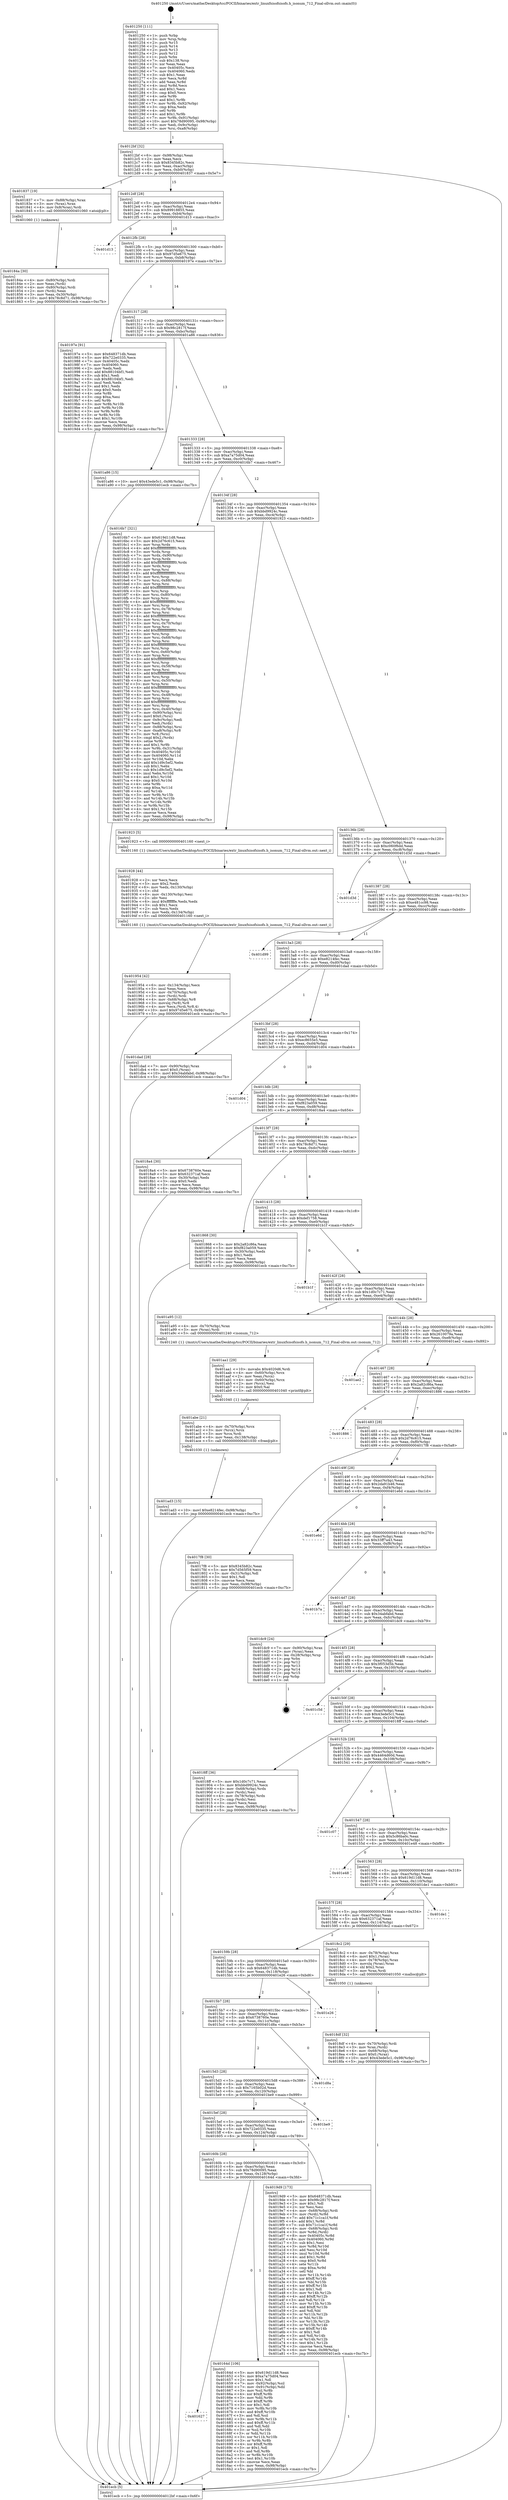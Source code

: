 digraph "0x401250" {
  label = "0x401250 (/mnt/c/Users/mathe/Desktop/tcc/POCII/binaries/extr_linuxfsisofsisofs.h_isonum_712_Final-ollvm.out::main(0))"
  labelloc = "t"
  node[shape=record]

  Entry [label="",width=0.3,height=0.3,shape=circle,fillcolor=black,style=filled]
  "0x4012bf" [label="{
     0x4012bf [32]\l
     | [instrs]\l
     &nbsp;&nbsp;0x4012bf \<+6\>: mov -0x98(%rbp),%eax\l
     &nbsp;&nbsp;0x4012c5 \<+2\>: mov %eax,%ecx\l
     &nbsp;&nbsp;0x4012c7 \<+6\>: sub $0x8345b82c,%ecx\l
     &nbsp;&nbsp;0x4012cd \<+6\>: mov %eax,-0xac(%rbp)\l
     &nbsp;&nbsp;0x4012d3 \<+6\>: mov %ecx,-0xb0(%rbp)\l
     &nbsp;&nbsp;0x4012d9 \<+6\>: je 0000000000401837 \<main+0x5e7\>\l
  }"]
  "0x401837" [label="{
     0x401837 [19]\l
     | [instrs]\l
     &nbsp;&nbsp;0x401837 \<+7\>: mov -0x88(%rbp),%rax\l
     &nbsp;&nbsp;0x40183e \<+3\>: mov (%rax),%rax\l
     &nbsp;&nbsp;0x401841 \<+4\>: mov 0x8(%rax),%rdi\l
     &nbsp;&nbsp;0x401845 \<+5\>: call 0000000000401060 \<atoi@plt\>\l
     | [calls]\l
     &nbsp;&nbsp;0x401060 \{1\} (unknown)\l
  }"]
  "0x4012df" [label="{
     0x4012df [28]\l
     | [instrs]\l
     &nbsp;&nbsp;0x4012df \<+5\>: jmp 00000000004012e4 \<main+0x94\>\l
     &nbsp;&nbsp;0x4012e4 \<+6\>: mov -0xac(%rbp),%eax\l
     &nbsp;&nbsp;0x4012ea \<+5\>: sub $0x89918855,%eax\l
     &nbsp;&nbsp;0x4012ef \<+6\>: mov %eax,-0xb4(%rbp)\l
     &nbsp;&nbsp;0x4012f5 \<+6\>: je 0000000000401d13 \<main+0xac3\>\l
  }"]
  Exit [label="",width=0.3,height=0.3,shape=circle,fillcolor=black,style=filled,peripheries=2]
  "0x401d13" [label="{
     0x401d13\l
  }", style=dashed]
  "0x4012fb" [label="{
     0x4012fb [28]\l
     | [instrs]\l
     &nbsp;&nbsp;0x4012fb \<+5\>: jmp 0000000000401300 \<main+0xb0\>\l
     &nbsp;&nbsp;0x401300 \<+6\>: mov -0xac(%rbp),%eax\l
     &nbsp;&nbsp;0x401306 \<+5\>: sub $0x97d5e675,%eax\l
     &nbsp;&nbsp;0x40130b \<+6\>: mov %eax,-0xb8(%rbp)\l
     &nbsp;&nbsp;0x401311 \<+6\>: je 000000000040197e \<main+0x72e\>\l
  }"]
  "0x401ad3" [label="{
     0x401ad3 [15]\l
     | [instrs]\l
     &nbsp;&nbsp;0x401ad3 \<+10\>: movl $0xe8214fec,-0x98(%rbp)\l
     &nbsp;&nbsp;0x401add \<+5\>: jmp 0000000000401ecb \<main+0xc7b\>\l
  }"]
  "0x40197e" [label="{
     0x40197e [91]\l
     | [instrs]\l
     &nbsp;&nbsp;0x40197e \<+5\>: mov $0x648371db,%eax\l
     &nbsp;&nbsp;0x401983 \<+5\>: mov $0x722e0335,%ecx\l
     &nbsp;&nbsp;0x401988 \<+7\>: mov 0x40405c,%edx\l
     &nbsp;&nbsp;0x40198f \<+7\>: mov 0x404060,%esi\l
     &nbsp;&nbsp;0x401996 \<+2\>: mov %edx,%edi\l
     &nbsp;&nbsp;0x401998 \<+6\>: add $0x88104bf1,%edi\l
     &nbsp;&nbsp;0x40199e \<+3\>: sub $0x1,%edi\l
     &nbsp;&nbsp;0x4019a1 \<+6\>: sub $0x88104bf1,%edi\l
     &nbsp;&nbsp;0x4019a7 \<+3\>: imul %edi,%edx\l
     &nbsp;&nbsp;0x4019aa \<+3\>: and $0x1,%edx\l
     &nbsp;&nbsp;0x4019ad \<+3\>: cmp $0x0,%edx\l
     &nbsp;&nbsp;0x4019b0 \<+4\>: sete %r8b\l
     &nbsp;&nbsp;0x4019b4 \<+3\>: cmp $0xa,%esi\l
     &nbsp;&nbsp;0x4019b7 \<+4\>: setl %r9b\l
     &nbsp;&nbsp;0x4019bb \<+3\>: mov %r8b,%r10b\l
     &nbsp;&nbsp;0x4019be \<+3\>: and %r9b,%r10b\l
     &nbsp;&nbsp;0x4019c1 \<+3\>: xor %r9b,%r8b\l
     &nbsp;&nbsp;0x4019c4 \<+3\>: or %r8b,%r10b\l
     &nbsp;&nbsp;0x4019c7 \<+4\>: test $0x1,%r10b\l
     &nbsp;&nbsp;0x4019cb \<+3\>: cmovne %ecx,%eax\l
     &nbsp;&nbsp;0x4019ce \<+6\>: mov %eax,-0x98(%rbp)\l
     &nbsp;&nbsp;0x4019d4 \<+5\>: jmp 0000000000401ecb \<main+0xc7b\>\l
  }"]
  "0x401317" [label="{
     0x401317 [28]\l
     | [instrs]\l
     &nbsp;&nbsp;0x401317 \<+5\>: jmp 000000000040131c \<main+0xcc\>\l
     &nbsp;&nbsp;0x40131c \<+6\>: mov -0xac(%rbp),%eax\l
     &nbsp;&nbsp;0x401322 \<+5\>: sub $0x98c2817f,%eax\l
     &nbsp;&nbsp;0x401327 \<+6\>: mov %eax,-0xbc(%rbp)\l
     &nbsp;&nbsp;0x40132d \<+6\>: je 0000000000401a86 \<main+0x836\>\l
  }"]
  "0x401abe" [label="{
     0x401abe [21]\l
     | [instrs]\l
     &nbsp;&nbsp;0x401abe \<+4\>: mov -0x70(%rbp),%rcx\l
     &nbsp;&nbsp;0x401ac2 \<+3\>: mov (%rcx),%rcx\l
     &nbsp;&nbsp;0x401ac5 \<+3\>: mov %rcx,%rdi\l
     &nbsp;&nbsp;0x401ac8 \<+6\>: mov %eax,-0x138(%rbp)\l
     &nbsp;&nbsp;0x401ace \<+5\>: call 0000000000401030 \<free@plt\>\l
     | [calls]\l
     &nbsp;&nbsp;0x401030 \{1\} (unknown)\l
  }"]
  "0x401a86" [label="{
     0x401a86 [15]\l
     | [instrs]\l
     &nbsp;&nbsp;0x401a86 \<+10\>: movl $0x43ede5c1,-0x98(%rbp)\l
     &nbsp;&nbsp;0x401a90 \<+5\>: jmp 0000000000401ecb \<main+0xc7b\>\l
  }"]
  "0x401333" [label="{
     0x401333 [28]\l
     | [instrs]\l
     &nbsp;&nbsp;0x401333 \<+5\>: jmp 0000000000401338 \<main+0xe8\>\l
     &nbsp;&nbsp;0x401338 \<+6\>: mov -0xac(%rbp),%eax\l
     &nbsp;&nbsp;0x40133e \<+5\>: sub $0xa7a75d04,%eax\l
     &nbsp;&nbsp;0x401343 \<+6\>: mov %eax,-0xc0(%rbp)\l
     &nbsp;&nbsp;0x401349 \<+6\>: je 00000000004016b7 \<main+0x467\>\l
  }"]
  "0x401aa1" [label="{
     0x401aa1 [29]\l
     | [instrs]\l
     &nbsp;&nbsp;0x401aa1 \<+10\>: movabs $0x4020d6,%rdi\l
     &nbsp;&nbsp;0x401aab \<+4\>: mov -0x60(%rbp),%rcx\l
     &nbsp;&nbsp;0x401aaf \<+2\>: mov %eax,(%rcx)\l
     &nbsp;&nbsp;0x401ab1 \<+4\>: mov -0x60(%rbp),%rcx\l
     &nbsp;&nbsp;0x401ab5 \<+2\>: mov (%rcx),%esi\l
     &nbsp;&nbsp;0x401ab7 \<+2\>: mov $0x0,%al\l
     &nbsp;&nbsp;0x401ab9 \<+5\>: call 0000000000401040 \<printf@plt\>\l
     | [calls]\l
     &nbsp;&nbsp;0x401040 \{1\} (unknown)\l
  }"]
  "0x4016b7" [label="{
     0x4016b7 [321]\l
     | [instrs]\l
     &nbsp;&nbsp;0x4016b7 \<+5\>: mov $0x619d11d8,%eax\l
     &nbsp;&nbsp;0x4016bc \<+5\>: mov $0x2d76c615,%ecx\l
     &nbsp;&nbsp;0x4016c1 \<+3\>: mov %rsp,%rdx\l
     &nbsp;&nbsp;0x4016c4 \<+4\>: add $0xfffffffffffffff0,%rdx\l
     &nbsp;&nbsp;0x4016c8 \<+3\>: mov %rdx,%rsp\l
     &nbsp;&nbsp;0x4016cb \<+7\>: mov %rdx,-0x90(%rbp)\l
     &nbsp;&nbsp;0x4016d2 \<+3\>: mov %rsp,%rdx\l
     &nbsp;&nbsp;0x4016d5 \<+4\>: add $0xfffffffffffffff0,%rdx\l
     &nbsp;&nbsp;0x4016d9 \<+3\>: mov %rdx,%rsp\l
     &nbsp;&nbsp;0x4016dc \<+3\>: mov %rsp,%rsi\l
     &nbsp;&nbsp;0x4016df \<+4\>: add $0xfffffffffffffff0,%rsi\l
     &nbsp;&nbsp;0x4016e3 \<+3\>: mov %rsi,%rsp\l
     &nbsp;&nbsp;0x4016e6 \<+7\>: mov %rsi,-0x88(%rbp)\l
     &nbsp;&nbsp;0x4016ed \<+3\>: mov %rsp,%rsi\l
     &nbsp;&nbsp;0x4016f0 \<+4\>: add $0xfffffffffffffff0,%rsi\l
     &nbsp;&nbsp;0x4016f4 \<+3\>: mov %rsi,%rsp\l
     &nbsp;&nbsp;0x4016f7 \<+4\>: mov %rsi,-0x80(%rbp)\l
     &nbsp;&nbsp;0x4016fb \<+3\>: mov %rsp,%rsi\l
     &nbsp;&nbsp;0x4016fe \<+4\>: add $0xfffffffffffffff0,%rsi\l
     &nbsp;&nbsp;0x401702 \<+3\>: mov %rsi,%rsp\l
     &nbsp;&nbsp;0x401705 \<+4\>: mov %rsi,-0x78(%rbp)\l
     &nbsp;&nbsp;0x401709 \<+3\>: mov %rsp,%rsi\l
     &nbsp;&nbsp;0x40170c \<+4\>: add $0xfffffffffffffff0,%rsi\l
     &nbsp;&nbsp;0x401710 \<+3\>: mov %rsi,%rsp\l
     &nbsp;&nbsp;0x401713 \<+4\>: mov %rsi,-0x70(%rbp)\l
     &nbsp;&nbsp;0x401717 \<+3\>: mov %rsp,%rsi\l
     &nbsp;&nbsp;0x40171a \<+4\>: add $0xfffffffffffffff0,%rsi\l
     &nbsp;&nbsp;0x40171e \<+3\>: mov %rsi,%rsp\l
     &nbsp;&nbsp;0x401721 \<+4\>: mov %rsi,-0x68(%rbp)\l
     &nbsp;&nbsp;0x401725 \<+3\>: mov %rsp,%rsi\l
     &nbsp;&nbsp;0x401728 \<+4\>: add $0xfffffffffffffff0,%rsi\l
     &nbsp;&nbsp;0x40172c \<+3\>: mov %rsi,%rsp\l
     &nbsp;&nbsp;0x40172f \<+4\>: mov %rsi,-0x60(%rbp)\l
     &nbsp;&nbsp;0x401733 \<+3\>: mov %rsp,%rsi\l
     &nbsp;&nbsp;0x401736 \<+4\>: add $0xfffffffffffffff0,%rsi\l
     &nbsp;&nbsp;0x40173a \<+3\>: mov %rsi,%rsp\l
     &nbsp;&nbsp;0x40173d \<+4\>: mov %rsi,-0x58(%rbp)\l
     &nbsp;&nbsp;0x401741 \<+3\>: mov %rsp,%rsi\l
     &nbsp;&nbsp;0x401744 \<+4\>: add $0xfffffffffffffff0,%rsi\l
     &nbsp;&nbsp;0x401748 \<+3\>: mov %rsi,%rsp\l
     &nbsp;&nbsp;0x40174b \<+4\>: mov %rsi,-0x50(%rbp)\l
     &nbsp;&nbsp;0x40174f \<+3\>: mov %rsp,%rsi\l
     &nbsp;&nbsp;0x401752 \<+4\>: add $0xfffffffffffffff0,%rsi\l
     &nbsp;&nbsp;0x401756 \<+3\>: mov %rsi,%rsp\l
     &nbsp;&nbsp;0x401759 \<+4\>: mov %rsi,-0x48(%rbp)\l
     &nbsp;&nbsp;0x40175d \<+3\>: mov %rsp,%rsi\l
     &nbsp;&nbsp;0x401760 \<+4\>: add $0xfffffffffffffff0,%rsi\l
     &nbsp;&nbsp;0x401764 \<+3\>: mov %rsi,%rsp\l
     &nbsp;&nbsp;0x401767 \<+4\>: mov %rsi,-0x40(%rbp)\l
     &nbsp;&nbsp;0x40176b \<+7\>: mov -0x90(%rbp),%rsi\l
     &nbsp;&nbsp;0x401772 \<+6\>: movl $0x0,(%rsi)\l
     &nbsp;&nbsp;0x401778 \<+6\>: mov -0x9c(%rbp),%edi\l
     &nbsp;&nbsp;0x40177e \<+2\>: mov %edi,(%rdx)\l
     &nbsp;&nbsp;0x401780 \<+7\>: mov -0x88(%rbp),%rsi\l
     &nbsp;&nbsp;0x401787 \<+7\>: mov -0xa8(%rbp),%r8\l
     &nbsp;&nbsp;0x40178e \<+3\>: mov %r8,(%rsi)\l
     &nbsp;&nbsp;0x401791 \<+3\>: cmpl $0x2,(%rdx)\l
     &nbsp;&nbsp;0x401794 \<+4\>: setne %r9b\l
     &nbsp;&nbsp;0x401798 \<+4\>: and $0x1,%r9b\l
     &nbsp;&nbsp;0x40179c \<+4\>: mov %r9b,-0x31(%rbp)\l
     &nbsp;&nbsp;0x4017a0 \<+8\>: mov 0x40405c,%r10d\l
     &nbsp;&nbsp;0x4017a8 \<+8\>: mov 0x404060,%r11d\l
     &nbsp;&nbsp;0x4017b0 \<+3\>: mov %r10d,%ebx\l
     &nbsp;&nbsp;0x4017b3 \<+6\>: add $0x1d9c5ef2,%ebx\l
     &nbsp;&nbsp;0x4017b9 \<+3\>: sub $0x1,%ebx\l
     &nbsp;&nbsp;0x4017bc \<+6\>: sub $0x1d9c5ef2,%ebx\l
     &nbsp;&nbsp;0x4017c2 \<+4\>: imul %ebx,%r10d\l
     &nbsp;&nbsp;0x4017c6 \<+4\>: and $0x1,%r10d\l
     &nbsp;&nbsp;0x4017ca \<+4\>: cmp $0x0,%r10d\l
     &nbsp;&nbsp;0x4017ce \<+4\>: sete %r9b\l
     &nbsp;&nbsp;0x4017d2 \<+4\>: cmp $0xa,%r11d\l
     &nbsp;&nbsp;0x4017d6 \<+4\>: setl %r14b\l
     &nbsp;&nbsp;0x4017da \<+3\>: mov %r9b,%r15b\l
     &nbsp;&nbsp;0x4017dd \<+3\>: and %r14b,%r15b\l
     &nbsp;&nbsp;0x4017e0 \<+3\>: xor %r14b,%r9b\l
     &nbsp;&nbsp;0x4017e3 \<+3\>: or %r9b,%r15b\l
     &nbsp;&nbsp;0x4017e6 \<+4\>: test $0x1,%r15b\l
     &nbsp;&nbsp;0x4017ea \<+3\>: cmovne %ecx,%eax\l
     &nbsp;&nbsp;0x4017ed \<+6\>: mov %eax,-0x98(%rbp)\l
     &nbsp;&nbsp;0x4017f3 \<+5\>: jmp 0000000000401ecb \<main+0xc7b\>\l
  }"]
  "0x40134f" [label="{
     0x40134f [28]\l
     | [instrs]\l
     &nbsp;&nbsp;0x40134f \<+5\>: jmp 0000000000401354 \<main+0x104\>\l
     &nbsp;&nbsp;0x401354 \<+6\>: mov -0xac(%rbp),%eax\l
     &nbsp;&nbsp;0x40135a \<+5\>: sub $0xbbd9924c,%eax\l
     &nbsp;&nbsp;0x40135f \<+6\>: mov %eax,-0xc4(%rbp)\l
     &nbsp;&nbsp;0x401365 \<+6\>: je 0000000000401923 \<main+0x6d3\>\l
  }"]
  "0x401954" [label="{
     0x401954 [42]\l
     | [instrs]\l
     &nbsp;&nbsp;0x401954 \<+6\>: mov -0x134(%rbp),%ecx\l
     &nbsp;&nbsp;0x40195a \<+3\>: imul %eax,%ecx\l
     &nbsp;&nbsp;0x40195d \<+4\>: mov -0x70(%rbp),%rdi\l
     &nbsp;&nbsp;0x401961 \<+3\>: mov (%rdi),%rdi\l
     &nbsp;&nbsp;0x401964 \<+4\>: mov -0x68(%rbp),%r8\l
     &nbsp;&nbsp;0x401968 \<+3\>: movslq (%r8),%r8\l
     &nbsp;&nbsp;0x40196b \<+4\>: mov %ecx,(%rdi,%r8,4)\l
     &nbsp;&nbsp;0x40196f \<+10\>: movl $0x97d5e675,-0x98(%rbp)\l
     &nbsp;&nbsp;0x401979 \<+5\>: jmp 0000000000401ecb \<main+0xc7b\>\l
  }"]
  "0x401923" [label="{
     0x401923 [5]\l
     | [instrs]\l
     &nbsp;&nbsp;0x401923 \<+5\>: call 0000000000401160 \<next_i\>\l
     | [calls]\l
     &nbsp;&nbsp;0x401160 \{1\} (/mnt/c/Users/mathe/Desktop/tcc/POCII/binaries/extr_linuxfsisofsisofs.h_isonum_712_Final-ollvm.out::next_i)\l
  }"]
  "0x40136b" [label="{
     0x40136b [28]\l
     | [instrs]\l
     &nbsp;&nbsp;0x40136b \<+5\>: jmp 0000000000401370 \<main+0x120\>\l
     &nbsp;&nbsp;0x401370 \<+6\>: mov -0xac(%rbp),%eax\l
     &nbsp;&nbsp;0x401376 \<+5\>: sub $0xc060f6dd,%eax\l
     &nbsp;&nbsp;0x40137b \<+6\>: mov %eax,-0xc8(%rbp)\l
     &nbsp;&nbsp;0x401381 \<+6\>: je 0000000000401d3d \<main+0xaed\>\l
  }"]
  "0x401928" [label="{
     0x401928 [44]\l
     | [instrs]\l
     &nbsp;&nbsp;0x401928 \<+2\>: xor %ecx,%ecx\l
     &nbsp;&nbsp;0x40192a \<+5\>: mov $0x2,%edx\l
     &nbsp;&nbsp;0x40192f \<+6\>: mov %edx,-0x130(%rbp)\l
     &nbsp;&nbsp;0x401935 \<+1\>: cltd\l
     &nbsp;&nbsp;0x401936 \<+6\>: mov -0x130(%rbp),%esi\l
     &nbsp;&nbsp;0x40193c \<+2\>: idiv %esi\l
     &nbsp;&nbsp;0x40193e \<+6\>: imul $0xfffffffe,%edx,%edx\l
     &nbsp;&nbsp;0x401944 \<+3\>: sub $0x1,%ecx\l
     &nbsp;&nbsp;0x401947 \<+2\>: sub %ecx,%edx\l
     &nbsp;&nbsp;0x401949 \<+6\>: mov %edx,-0x134(%rbp)\l
     &nbsp;&nbsp;0x40194f \<+5\>: call 0000000000401160 \<next_i\>\l
     | [calls]\l
     &nbsp;&nbsp;0x401160 \{1\} (/mnt/c/Users/mathe/Desktop/tcc/POCII/binaries/extr_linuxfsisofsisofs.h_isonum_712_Final-ollvm.out::next_i)\l
  }"]
  "0x401d3d" [label="{
     0x401d3d\l
  }", style=dashed]
  "0x401387" [label="{
     0x401387 [28]\l
     | [instrs]\l
     &nbsp;&nbsp;0x401387 \<+5\>: jmp 000000000040138c \<main+0x13c\>\l
     &nbsp;&nbsp;0x40138c \<+6\>: mov -0xac(%rbp),%eax\l
     &nbsp;&nbsp;0x401392 \<+5\>: sub $0xe481cc98,%eax\l
     &nbsp;&nbsp;0x401397 \<+6\>: mov %eax,-0xcc(%rbp)\l
     &nbsp;&nbsp;0x40139d \<+6\>: je 0000000000401d99 \<main+0xb49\>\l
  }"]
  "0x4018df" [label="{
     0x4018df [32]\l
     | [instrs]\l
     &nbsp;&nbsp;0x4018df \<+4\>: mov -0x70(%rbp),%rdi\l
     &nbsp;&nbsp;0x4018e3 \<+3\>: mov %rax,(%rdi)\l
     &nbsp;&nbsp;0x4018e6 \<+4\>: mov -0x68(%rbp),%rax\l
     &nbsp;&nbsp;0x4018ea \<+6\>: movl $0x0,(%rax)\l
     &nbsp;&nbsp;0x4018f0 \<+10\>: movl $0x43ede5c1,-0x98(%rbp)\l
     &nbsp;&nbsp;0x4018fa \<+5\>: jmp 0000000000401ecb \<main+0xc7b\>\l
  }"]
  "0x401d99" [label="{
     0x401d99\l
  }", style=dashed]
  "0x4013a3" [label="{
     0x4013a3 [28]\l
     | [instrs]\l
     &nbsp;&nbsp;0x4013a3 \<+5\>: jmp 00000000004013a8 \<main+0x158\>\l
     &nbsp;&nbsp;0x4013a8 \<+6\>: mov -0xac(%rbp),%eax\l
     &nbsp;&nbsp;0x4013ae \<+5\>: sub $0xe8214fec,%eax\l
     &nbsp;&nbsp;0x4013b3 \<+6\>: mov %eax,-0xd0(%rbp)\l
     &nbsp;&nbsp;0x4013b9 \<+6\>: je 0000000000401dad \<main+0xb5d\>\l
  }"]
  "0x40184a" [label="{
     0x40184a [30]\l
     | [instrs]\l
     &nbsp;&nbsp;0x40184a \<+4\>: mov -0x80(%rbp),%rdi\l
     &nbsp;&nbsp;0x40184e \<+2\>: mov %eax,(%rdi)\l
     &nbsp;&nbsp;0x401850 \<+4\>: mov -0x80(%rbp),%rdi\l
     &nbsp;&nbsp;0x401854 \<+2\>: mov (%rdi),%eax\l
     &nbsp;&nbsp;0x401856 \<+3\>: mov %eax,-0x30(%rbp)\l
     &nbsp;&nbsp;0x401859 \<+10\>: movl $0x78c8d71,-0x98(%rbp)\l
     &nbsp;&nbsp;0x401863 \<+5\>: jmp 0000000000401ecb \<main+0xc7b\>\l
  }"]
  "0x401dad" [label="{
     0x401dad [28]\l
     | [instrs]\l
     &nbsp;&nbsp;0x401dad \<+7\>: mov -0x90(%rbp),%rax\l
     &nbsp;&nbsp;0x401db4 \<+6\>: movl $0x0,(%rax)\l
     &nbsp;&nbsp;0x401dba \<+10\>: movl $0x34abfabd,-0x98(%rbp)\l
     &nbsp;&nbsp;0x401dc4 \<+5\>: jmp 0000000000401ecb \<main+0xc7b\>\l
  }"]
  "0x4013bf" [label="{
     0x4013bf [28]\l
     | [instrs]\l
     &nbsp;&nbsp;0x4013bf \<+5\>: jmp 00000000004013c4 \<main+0x174\>\l
     &nbsp;&nbsp;0x4013c4 \<+6\>: mov -0xac(%rbp),%eax\l
     &nbsp;&nbsp;0x4013ca \<+5\>: sub $0xec8655e5,%eax\l
     &nbsp;&nbsp;0x4013cf \<+6\>: mov %eax,-0xd4(%rbp)\l
     &nbsp;&nbsp;0x4013d5 \<+6\>: je 0000000000401d04 \<main+0xab4\>\l
  }"]
  "0x401250" [label="{
     0x401250 [111]\l
     | [instrs]\l
     &nbsp;&nbsp;0x401250 \<+1\>: push %rbp\l
     &nbsp;&nbsp;0x401251 \<+3\>: mov %rsp,%rbp\l
     &nbsp;&nbsp;0x401254 \<+2\>: push %r15\l
     &nbsp;&nbsp;0x401256 \<+2\>: push %r14\l
     &nbsp;&nbsp;0x401258 \<+2\>: push %r13\l
     &nbsp;&nbsp;0x40125a \<+2\>: push %r12\l
     &nbsp;&nbsp;0x40125c \<+1\>: push %rbx\l
     &nbsp;&nbsp;0x40125d \<+7\>: sub $0x138,%rsp\l
     &nbsp;&nbsp;0x401264 \<+2\>: xor %eax,%eax\l
     &nbsp;&nbsp;0x401266 \<+7\>: mov 0x40405c,%ecx\l
     &nbsp;&nbsp;0x40126d \<+7\>: mov 0x404060,%edx\l
     &nbsp;&nbsp;0x401274 \<+3\>: sub $0x1,%eax\l
     &nbsp;&nbsp;0x401277 \<+3\>: mov %ecx,%r8d\l
     &nbsp;&nbsp;0x40127a \<+3\>: add %eax,%r8d\l
     &nbsp;&nbsp;0x40127d \<+4\>: imul %r8d,%ecx\l
     &nbsp;&nbsp;0x401281 \<+3\>: and $0x1,%ecx\l
     &nbsp;&nbsp;0x401284 \<+3\>: cmp $0x0,%ecx\l
     &nbsp;&nbsp;0x401287 \<+4\>: sete %r9b\l
     &nbsp;&nbsp;0x40128b \<+4\>: and $0x1,%r9b\l
     &nbsp;&nbsp;0x40128f \<+7\>: mov %r9b,-0x92(%rbp)\l
     &nbsp;&nbsp;0x401296 \<+3\>: cmp $0xa,%edx\l
     &nbsp;&nbsp;0x401299 \<+4\>: setl %r9b\l
     &nbsp;&nbsp;0x40129d \<+4\>: and $0x1,%r9b\l
     &nbsp;&nbsp;0x4012a1 \<+7\>: mov %r9b,-0x91(%rbp)\l
     &nbsp;&nbsp;0x4012a8 \<+10\>: movl $0x78d90095,-0x98(%rbp)\l
     &nbsp;&nbsp;0x4012b2 \<+6\>: mov %edi,-0x9c(%rbp)\l
     &nbsp;&nbsp;0x4012b8 \<+7\>: mov %rsi,-0xa8(%rbp)\l
  }"]
  "0x401d04" [label="{
     0x401d04\l
  }", style=dashed]
  "0x4013db" [label="{
     0x4013db [28]\l
     | [instrs]\l
     &nbsp;&nbsp;0x4013db \<+5\>: jmp 00000000004013e0 \<main+0x190\>\l
     &nbsp;&nbsp;0x4013e0 \<+6\>: mov -0xac(%rbp),%eax\l
     &nbsp;&nbsp;0x4013e6 \<+5\>: sub $0xf823a059,%eax\l
     &nbsp;&nbsp;0x4013eb \<+6\>: mov %eax,-0xd8(%rbp)\l
     &nbsp;&nbsp;0x4013f1 \<+6\>: je 00000000004018a4 \<main+0x654\>\l
  }"]
  "0x401ecb" [label="{
     0x401ecb [5]\l
     | [instrs]\l
     &nbsp;&nbsp;0x401ecb \<+5\>: jmp 00000000004012bf \<main+0x6f\>\l
  }"]
  "0x4018a4" [label="{
     0x4018a4 [30]\l
     | [instrs]\l
     &nbsp;&nbsp;0x4018a4 \<+5\>: mov $0x6738760e,%eax\l
     &nbsp;&nbsp;0x4018a9 \<+5\>: mov $0x632371af,%ecx\l
     &nbsp;&nbsp;0x4018ae \<+3\>: mov -0x30(%rbp),%edx\l
     &nbsp;&nbsp;0x4018b1 \<+3\>: cmp $0x0,%edx\l
     &nbsp;&nbsp;0x4018b4 \<+3\>: cmove %ecx,%eax\l
     &nbsp;&nbsp;0x4018b7 \<+6\>: mov %eax,-0x98(%rbp)\l
     &nbsp;&nbsp;0x4018bd \<+5\>: jmp 0000000000401ecb \<main+0xc7b\>\l
  }"]
  "0x4013f7" [label="{
     0x4013f7 [28]\l
     | [instrs]\l
     &nbsp;&nbsp;0x4013f7 \<+5\>: jmp 00000000004013fc \<main+0x1ac\>\l
     &nbsp;&nbsp;0x4013fc \<+6\>: mov -0xac(%rbp),%eax\l
     &nbsp;&nbsp;0x401402 \<+5\>: sub $0x78c8d71,%eax\l
     &nbsp;&nbsp;0x401407 \<+6\>: mov %eax,-0xdc(%rbp)\l
     &nbsp;&nbsp;0x40140d \<+6\>: je 0000000000401868 \<main+0x618\>\l
  }"]
  "0x401627" [label="{
     0x401627\l
  }", style=dashed]
  "0x401868" [label="{
     0x401868 [30]\l
     | [instrs]\l
     &nbsp;&nbsp;0x401868 \<+5\>: mov $0x2a82c86a,%eax\l
     &nbsp;&nbsp;0x40186d \<+5\>: mov $0xf823a059,%ecx\l
     &nbsp;&nbsp;0x401872 \<+3\>: mov -0x30(%rbp),%edx\l
     &nbsp;&nbsp;0x401875 \<+3\>: cmp $0x1,%edx\l
     &nbsp;&nbsp;0x401878 \<+3\>: cmovl %ecx,%eax\l
     &nbsp;&nbsp;0x40187b \<+6\>: mov %eax,-0x98(%rbp)\l
     &nbsp;&nbsp;0x401881 \<+5\>: jmp 0000000000401ecb \<main+0xc7b\>\l
  }"]
  "0x401413" [label="{
     0x401413 [28]\l
     | [instrs]\l
     &nbsp;&nbsp;0x401413 \<+5\>: jmp 0000000000401418 \<main+0x1c8\>\l
     &nbsp;&nbsp;0x401418 \<+6\>: mov -0xac(%rbp),%eax\l
     &nbsp;&nbsp;0x40141e \<+5\>: sub $0xdef1758,%eax\l
     &nbsp;&nbsp;0x401423 \<+6\>: mov %eax,-0xe0(%rbp)\l
     &nbsp;&nbsp;0x401429 \<+6\>: je 0000000000401b1f \<main+0x8cf\>\l
  }"]
  "0x40164d" [label="{
     0x40164d [106]\l
     | [instrs]\l
     &nbsp;&nbsp;0x40164d \<+5\>: mov $0x619d11d8,%eax\l
     &nbsp;&nbsp;0x401652 \<+5\>: mov $0xa7a75d04,%ecx\l
     &nbsp;&nbsp;0x401657 \<+2\>: mov $0x1,%dl\l
     &nbsp;&nbsp;0x401659 \<+7\>: mov -0x92(%rbp),%sil\l
     &nbsp;&nbsp;0x401660 \<+7\>: mov -0x91(%rbp),%dil\l
     &nbsp;&nbsp;0x401667 \<+3\>: mov %sil,%r8b\l
     &nbsp;&nbsp;0x40166a \<+4\>: xor $0xff,%r8b\l
     &nbsp;&nbsp;0x40166e \<+3\>: mov %dil,%r9b\l
     &nbsp;&nbsp;0x401671 \<+4\>: xor $0xff,%r9b\l
     &nbsp;&nbsp;0x401675 \<+3\>: xor $0x1,%dl\l
     &nbsp;&nbsp;0x401678 \<+3\>: mov %r8b,%r10b\l
     &nbsp;&nbsp;0x40167b \<+4\>: and $0xff,%r10b\l
     &nbsp;&nbsp;0x40167f \<+3\>: and %dl,%sil\l
     &nbsp;&nbsp;0x401682 \<+3\>: mov %r9b,%r11b\l
     &nbsp;&nbsp;0x401685 \<+4\>: and $0xff,%r11b\l
     &nbsp;&nbsp;0x401689 \<+3\>: and %dl,%dil\l
     &nbsp;&nbsp;0x40168c \<+3\>: or %sil,%r10b\l
     &nbsp;&nbsp;0x40168f \<+3\>: or %dil,%r11b\l
     &nbsp;&nbsp;0x401692 \<+3\>: xor %r11b,%r10b\l
     &nbsp;&nbsp;0x401695 \<+3\>: or %r9b,%r8b\l
     &nbsp;&nbsp;0x401698 \<+4\>: xor $0xff,%r8b\l
     &nbsp;&nbsp;0x40169c \<+3\>: or $0x1,%dl\l
     &nbsp;&nbsp;0x40169f \<+3\>: and %dl,%r8b\l
     &nbsp;&nbsp;0x4016a2 \<+3\>: or %r8b,%r10b\l
     &nbsp;&nbsp;0x4016a5 \<+4\>: test $0x1,%r10b\l
     &nbsp;&nbsp;0x4016a9 \<+3\>: cmovne %ecx,%eax\l
     &nbsp;&nbsp;0x4016ac \<+6\>: mov %eax,-0x98(%rbp)\l
     &nbsp;&nbsp;0x4016b2 \<+5\>: jmp 0000000000401ecb \<main+0xc7b\>\l
  }"]
  "0x401b1f" [label="{
     0x401b1f\l
  }", style=dashed]
  "0x40142f" [label="{
     0x40142f [28]\l
     | [instrs]\l
     &nbsp;&nbsp;0x40142f \<+5\>: jmp 0000000000401434 \<main+0x1e4\>\l
     &nbsp;&nbsp;0x401434 \<+6\>: mov -0xac(%rbp),%eax\l
     &nbsp;&nbsp;0x40143a \<+5\>: sub $0x1d0c7c71,%eax\l
     &nbsp;&nbsp;0x40143f \<+6\>: mov %eax,-0xe4(%rbp)\l
     &nbsp;&nbsp;0x401445 \<+6\>: je 0000000000401a95 \<main+0x845\>\l
  }"]
  "0x40160b" [label="{
     0x40160b [28]\l
     | [instrs]\l
     &nbsp;&nbsp;0x40160b \<+5\>: jmp 0000000000401610 \<main+0x3c0\>\l
     &nbsp;&nbsp;0x401610 \<+6\>: mov -0xac(%rbp),%eax\l
     &nbsp;&nbsp;0x401616 \<+5\>: sub $0x78d90095,%eax\l
     &nbsp;&nbsp;0x40161b \<+6\>: mov %eax,-0x128(%rbp)\l
     &nbsp;&nbsp;0x401621 \<+6\>: je 000000000040164d \<main+0x3fd\>\l
  }"]
  "0x401a95" [label="{
     0x401a95 [12]\l
     | [instrs]\l
     &nbsp;&nbsp;0x401a95 \<+4\>: mov -0x70(%rbp),%rax\l
     &nbsp;&nbsp;0x401a99 \<+3\>: mov (%rax),%rdi\l
     &nbsp;&nbsp;0x401a9c \<+5\>: call 0000000000401240 \<isonum_712\>\l
     | [calls]\l
     &nbsp;&nbsp;0x401240 \{1\} (/mnt/c/Users/mathe/Desktop/tcc/POCII/binaries/extr_linuxfsisofsisofs.h_isonum_712_Final-ollvm.out::isonum_712)\l
  }"]
  "0x40144b" [label="{
     0x40144b [28]\l
     | [instrs]\l
     &nbsp;&nbsp;0x40144b \<+5\>: jmp 0000000000401450 \<main+0x200\>\l
     &nbsp;&nbsp;0x401450 \<+6\>: mov -0xac(%rbp),%eax\l
     &nbsp;&nbsp;0x401456 \<+5\>: sub $0x2610079a,%eax\l
     &nbsp;&nbsp;0x40145b \<+6\>: mov %eax,-0xe8(%rbp)\l
     &nbsp;&nbsp;0x401461 \<+6\>: je 0000000000401ae2 \<main+0x892\>\l
  }"]
  "0x4019d9" [label="{
     0x4019d9 [173]\l
     | [instrs]\l
     &nbsp;&nbsp;0x4019d9 \<+5\>: mov $0x648371db,%eax\l
     &nbsp;&nbsp;0x4019de \<+5\>: mov $0x98c2817f,%ecx\l
     &nbsp;&nbsp;0x4019e3 \<+2\>: mov $0x1,%dl\l
     &nbsp;&nbsp;0x4019e5 \<+2\>: xor %esi,%esi\l
     &nbsp;&nbsp;0x4019e7 \<+4\>: mov -0x68(%rbp),%rdi\l
     &nbsp;&nbsp;0x4019eb \<+3\>: mov (%rdi),%r8d\l
     &nbsp;&nbsp;0x4019ee \<+7\>: add $0x71c1ca1f,%r8d\l
     &nbsp;&nbsp;0x4019f5 \<+4\>: add $0x1,%r8d\l
     &nbsp;&nbsp;0x4019f9 \<+7\>: sub $0x71c1ca1f,%r8d\l
     &nbsp;&nbsp;0x401a00 \<+4\>: mov -0x68(%rbp),%rdi\l
     &nbsp;&nbsp;0x401a04 \<+3\>: mov %r8d,(%rdi)\l
     &nbsp;&nbsp;0x401a07 \<+8\>: mov 0x40405c,%r8d\l
     &nbsp;&nbsp;0x401a0f \<+8\>: mov 0x404060,%r9d\l
     &nbsp;&nbsp;0x401a17 \<+3\>: sub $0x1,%esi\l
     &nbsp;&nbsp;0x401a1a \<+3\>: mov %r8d,%r10d\l
     &nbsp;&nbsp;0x401a1d \<+3\>: add %esi,%r10d\l
     &nbsp;&nbsp;0x401a20 \<+4\>: imul %r10d,%r8d\l
     &nbsp;&nbsp;0x401a24 \<+4\>: and $0x1,%r8d\l
     &nbsp;&nbsp;0x401a28 \<+4\>: cmp $0x0,%r8d\l
     &nbsp;&nbsp;0x401a2c \<+4\>: sete %r11b\l
     &nbsp;&nbsp;0x401a30 \<+4\>: cmp $0xa,%r9d\l
     &nbsp;&nbsp;0x401a34 \<+3\>: setl %bl\l
     &nbsp;&nbsp;0x401a37 \<+3\>: mov %r11b,%r14b\l
     &nbsp;&nbsp;0x401a3a \<+4\>: xor $0xff,%r14b\l
     &nbsp;&nbsp;0x401a3e \<+3\>: mov %bl,%r15b\l
     &nbsp;&nbsp;0x401a41 \<+4\>: xor $0xff,%r15b\l
     &nbsp;&nbsp;0x401a45 \<+3\>: xor $0x1,%dl\l
     &nbsp;&nbsp;0x401a48 \<+3\>: mov %r14b,%r12b\l
     &nbsp;&nbsp;0x401a4b \<+4\>: and $0xff,%r12b\l
     &nbsp;&nbsp;0x401a4f \<+3\>: and %dl,%r11b\l
     &nbsp;&nbsp;0x401a52 \<+3\>: mov %r15b,%r13b\l
     &nbsp;&nbsp;0x401a55 \<+4\>: and $0xff,%r13b\l
     &nbsp;&nbsp;0x401a59 \<+2\>: and %dl,%bl\l
     &nbsp;&nbsp;0x401a5b \<+3\>: or %r11b,%r12b\l
     &nbsp;&nbsp;0x401a5e \<+3\>: or %bl,%r13b\l
     &nbsp;&nbsp;0x401a61 \<+3\>: xor %r13b,%r12b\l
     &nbsp;&nbsp;0x401a64 \<+3\>: or %r15b,%r14b\l
     &nbsp;&nbsp;0x401a67 \<+4\>: xor $0xff,%r14b\l
     &nbsp;&nbsp;0x401a6b \<+3\>: or $0x1,%dl\l
     &nbsp;&nbsp;0x401a6e \<+3\>: and %dl,%r14b\l
     &nbsp;&nbsp;0x401a71 \<+3\>: or %r14b,%r12b\l
     &nbsp;&nbsp;0x401a74 \<+4\>: test $0x1,%r12b\l
     &nbsp;&nbsp;0x401a78 \<+3\>: cmovne %ecx,%eax\l
     &nbsp;&nbsp;0x401a7b \<+6\>: mov %eax,-0x98(%rbp)\l
     &nbsp;&nbsp;0x401a81 \<+5\>: jmp 0000000000401ecb \<main+0xc7b\>\l
  }"]
  "0x401ae2" [label="{
     0x401ae2\l
  }", style=dashed]
  "0x401467" [label="{
     0x401467 [28]\l
     | [instrs]\l
     &nbsp;&nbsp;0x401467 \<+5\>: jmp 000000000040146c \<main+0x21c\>\l
     &nbsp;&nbsp;0x40146c \<+6\>: mov -0xac(%rbp),%eax\l
     &nbsp;&nbsp;0x401472 \<+5\>: sub $0x2a82c86a,%eax\l
     &nbsp;&nbsp;0x401477 \<+6\>: mov %eax,-0xec(%rbp)\l
     &nbsp;&nbsp;0x40147d \<+6\>: je 0000000000401886 \<main+0x636\>\l
  }"]
  "0x4015ef" [label="{
     0x4015ef [28]\l
     | [instrs]\l
     &nbsp;&nbsp;0x4015ef \<+5\>: jmp 00000000004015f4 \<main+0x3a4\>\l
     &nbsp;&nbsp;0x4015f4 \<+6\>: mov -0xac(%rbp),%eax\l
     &nbsp;&nbsp;0x4015fa \<+5\>: sub $0x722e0335,%eax\l
     &nbsp;&nbsp;0x4015ff \<+6\>: mov %eax,-0x124(%rbp)\l
     &nbsp;&nbsp;0x401605 \<+6\>: je 00000000004019d9 \<main+0x789\>\l
  }"]
  "0x401886" [label="{
     0x401886\l
  }", style=dashed]
  "0x401483" [label="{
     0x401483 [28]\l
     | [instrs]\l
     &nbsp;&nbsp;0x401483 \<+5\>: jmp 0000000000401488 \<main+0x238\>\l
     &nbsp;&nbsp;0x401488 \<+6\>: mov -0xac(%rbp),%eax\l
     &nbsp;&nbsp;0x40148e \<+5\>: sub $0x2d76c615,%eax\l
     &nbsp;&nbsp;0x401493 \<+6\>: mov %eax,-0xf0(%rbp)\l
     &nbsp;&nbsp;0x401499 \<+6\>: je 00000000004017f8 \<main+0x5a8\>\l
  }"]
  "0x401be9" [label="{
     0x401be9\l
  }", style=dashed]
  "0x4017f8" [label="{
     0x4017f8 [30]\l
     | [instrs]\l
     &nbsp;&nbsp;0x4017f8 \<+5\>: mov $0x8345b82c,%eax\l
     &nbsp;&nbsp;0x4017fd \<+5\>: mov $0x7d565f59,%ecx\l
     &nbsp;&nbsp;0x401802 \<+3\>: mov -0x31(%rbp),%dl\l
     &nbsp;&nbsp;0x401805 \<+3\>: test $0x1,%dl\l
     &nbsp;&nbsp;0x401808 \<+3\>: cmovne %ecx,%eax\l
     &nbsp;&nbsp;0x40180b \<+6\>: mov %eax,-0x98(%rbp)\l
     &nbsp;&nbsp;0x401811 \<+5\>: jmp 0000000000401ecb \<main+0xc7b\>\l
  }"]
  "0x40149f" [label="{
     0x40149f [28]\l
     | [instrs]\l
     &nbsp;&nbsp;0x40149f \<+5\>: jmp 00000000004014a4 \<main+0x254\>\l
     &nbsp;&nbsp;0x4014a4 \<+6\>: mov -0xac(%rbp),%eax\l
     &nbsp;&nbsp;0x4014aa \<+5\>: sub $0x2da91b46,%eax\l
     &nbsp;&nbsp;0x4014af \<+6\>: mov %eax,-0xf4(%rbp)\l
     &nbsp;&nbsp;0x4014b5 \<+6\>: je 0000000000401e6d \<main+0xc1d\>\l
  }"]
  "0x4015d3" [label="{
     0x4015d3 [28]\l
     | [instrs]\l
     &nbsp;&nbsp;0x4015d3 \<+5\>: jmp 00000000004015d8 \<main+0x388\>\l
     &nbsp;&nbsp;0x4015d8 \<+6\>: mov -0xac(%rbp),%eax\l
     &nbsp;&nbsp;0x4015de \<+5\>: sub $0x7165b02d,%eax\l
     &nbsp;&nbsp;0x4015e3 \<+6\>: mov %eax,-0x120(%rbp)\l
     &nbsp;&nbsp;0x4015e9 \<+6\>: je 0000000000401be9 \<main+0x999\>\l
  }"]
  "0x401e6d" [label="{
     0x401e6d\l
  }", style=dashed]
  "0x4014bb" [label="{
     0x4014bb [28]\l
     | [instrs]\l
     &nbsp;&nbsp;0x4014bb \<+5\>: jmp 00000000004014c0 \<main+0x270\>\l
     &nbsp;&nbsp;0x4014c0 \<+6\>: mov -0xac(%rbp),%eax\l
     &nbsp;&nbsp;0x4014c6 \<+5\>: sub $0x33ff7a43,%eax\l
     &nbsp;&nbsp;0x4014cb \<+6\>: mov %eax,-0xf8(%rbp)\l
     &nbsp;&nbsp;0x4014d1 \<+6\>: je 0000000000401b7a \<main+0x92a\>\l
  }"]
  "0x401d8a" [label="{
     0x401d8a\l
  }", style=dashed]
  "0x401b7a" [label="{
     0x401b7a\l
  }", style=dashed]
  "0x4014d7" [label="{
     0x4014d7 [28]\l
     | [instrs]\l
     &nbsp;&nbsp;0x4014d7 \<+5\>: jmp 00000000004014dc \<main+0x28c\>\l
     &nbsp;&nbsp;0x4014dc \<+6\>: mov -0xac(%rbp),%eax\l
     &nbsp;&nbsp;0x4014e2 \<+5\>: sub $0x34abfabd,%eax\l
     &nbsp;&nbsp;0x4014e7 \<+6\>: mov %eax,-0xfc(%rbp)\l
     &nbsp;&nbsp;0x4014ed \<+6\>: je 0000000000401dc9 \<main+0xb79\>\l
  }"]
  "0x4015b7" [label="{
     0x4015b7 [28]\l
     | [instrs]\l
     &nbsp;&nbsp;0x4015b7 \<+5\>: jmp 00000000004015bc \<main+0x36c\>\l
     &nbsp;&nbsp;0x4015bc \<+6\>: mov -0xac(%rbp),%eax\l
     &nbsp;&nbsp;0x4015c2 \<+5\>: sub $0x6738760e,%eax\l
     &nbsp;&nbsp;0x4015c7 \<+6\>: mov %eax,-0x11c(%rbp)\l
     &nbsp;&nbsp;0x4015cd \<+6\>: je 0000000000401d8a \<main+0xb3a\>\l
  }"]
  "0x401dc9" [label="{
     0x401dc9 [24]\l
     | [instrs]\l
     &nbsp;&nbsp;0x401dc9 \<+7\>: mov -0x90(%rbp),%rax\l
     &nbsp;&nbsp;0x401dd0 \<+2\>: mov (%rax),%eax\l
     &nbsp;&nbsp;0x401dd2 \<+4\>: lea -0x28(%rbp),%rsp\l
     &nbsp;&nbsp;0x401dd6 \<+1\>: pop %rbx\l
     &nbsp;&nbsp;0x401dd7 \<+2\>: pop %r12\l
     &nbsp;&nbsp;0x401dd9 \<+2\>: pop %r13\l
     &nbsp;&nbsp;0x401ddb \<+2\>: pop %r14\l
     &nbsp;&nbsp;0x401ddd \<+2\>: pop %r15\l
     &nbsp;&nbsp;0x401ddf \<+1\>: pop %rbp\l
     &nbsp;&nbsp;0x401de0 \<+1\>: ret\l
  }"]
  "0x4014f3" [label="{
     0x4014f3 [28]\l
     | [instrs]\l
     &nbsp;&nbsp;0x4014f3 \<+5\>: jmp 00000000004014f8 \<main+0x2a8\>\l
     &nbsp;&nbsp;0x4014f8 \<+6\>: mov -0xac(%rbp),%eax\l
     &nbsp;&nbsp;0x4014fe \<+5\>: sub $0x3f053d5b,%eax\l
     &nbsp;&nbsp;0x401503 \<+6\>: mov %eax,-0x100(%rbp)\l
     &nbsp;&nbsp;0x401509 \<+6\>: je 0000000000401c5d \<main+0xa0d\>\l
  }"]
  "0x401e26" [label="{
     0x401e26\l
  }", style=dashed]
  "0x401c5d" [label="{
     0x401c5d\l
  }", style=dashed]
  "0x40150f" [label="{
     0x40150f [28]\l
     | [instrs]\l
     &nbsp;&nbsp;0x40150f \<+5\>: jmp 0000000000401514 \<main+0x2c4\>\l
     &nbsp;&nbsp;0x401514 \<+6\>: mov -0xac(%rbp),%eax\l
     &nbsp;&nbsp;0x40151a \<+5\>: sub $0x43ede5c1,%eax\l
     &nbsp;&nbsp;0x40151f \<+6\>: mov %eax,-0x104(%rbp)\l
     &nbsp;&nbsp;0x401525 \<+6\>: je 00000000004018ff \<main+0x6af\>\l
  }"]
  "0x40159b" [label="{
     0x40159b [28]\l
     | [instrs]\l
     &nbsp;&nbsp;0x40159b \<+5\>: jmp 00000000004015a0 \<main+0x350\>\l
     &nbsp;&nbsp;0x4015a0 \<+6\>: mov -0xac(%rbp),%eax\l
     &nbsp;&nbsp;0x4015a6 \<+5\>: sub $0x648371db,%eax\l
     &nbsp;&nbsp;0x4015ab \<+6\>: mov %eax,-0x118(%rbp)\l
     &nbsp;&nbsp;0x4015b1 \<+6\>: je 0000000000401e26 \<main+0xbd6\>\l
  }"]
  "0x4018ff" [label="{
     0x4018ff [36]\l
     | [instrs]\l
     &nbsp;&nbsp;0x4018ff \<+5\>: mov $0x1d0c7c71,%eax\l
     &nbsp;&nbsp;0x401904 \<+5\>: mov $0xbbd9924c,%ecx\l
     &nbsp;&nbsp;0x401909 \<+4\>: mov -0x68(%rbp),%rdx\l
     &nbsp;&nbsp;0x40190d \<+2\>: mov (%rdx),%esi\l
     &nbsp;&nbsp;0x40190f \<+4\>: mov -0x78(%rbp),%rdx\l
     &nbsp;&nbsp;0x401913 \<+2\>: cmp (%rdx),%esi\l
     &nbsp;&nbsp;0x401915 \<+3\>: cmovl %ecx,%eax\l
     &nbsp;&nbsp;0x401918 \<+6\>: mov %eax,-0x98(%rbp)\l
     &nbsp;&nbsp;0x40191e \<+5\>: jmp 0000000000401ecb \<main+0xc7b\>\l
  }"]
  "0x40152b" [label="{
     0x40152b [28]\l
     | [instrs]\l
     &nbsp;&nbsp;0x40152b \<+5\>: jmp 0000000000401530 \<main+0x2e0\>\l
     &nbsp;&nbsp;0x401530 \<+6\>: mov -0xac(%rbp),%eax\l
     &nbsp;&nbsp;0x401536 \<+5\>: sub $0x4464d60d,%eax\l
     &nbsp;&nbsp;0x40153b \<+6\>: mov %eax,-0x108(%rbp)\l
     &nbsp;&nbsp;0x401541 \<+6\>: je 0000000000401c07 \<main+0x9b7\>\l
  }"]
  "0x4018c2" [label="{
     0x4018c2 [29]\l
     | [instrs]\l
     &nbsp;&nbsp;0x4018c2 \<+4\>: mov -0x78(%rbp),%rax\l
     &nbsp;&nbsp;0x4018c6 \<+6\>: movl $0x1,(%rax)\l
     &nbsp;&nbsp;0x4018cc \<+4\>: mov -0x78(%rbp),%rax\l
     &nbsp;&nbsp;0x4018d0 \<+3\>: movslq (%rax),%rax\l
     &nbsp;&nbsp;0x4018d3 \<+4\>: shl $0x2,%rax\l
     &nbsp;&nbsp;0x4018d7 \<+3\>: mov %rax,%rdi\l
     &nbsp;&nbsp;0x4018da \<+5\>: call 0000000000401050 \<malloc@plt\>\l
     | [calls]\l
     &nbsp;&nbsp;0x401050 \{1\} (unknown)\l
  }"]
  "0x401c07" [label="{
     0x401c07\l
  }", style=dashed]
  "0x401547" [label="{
     0x401547 [28]\l
     | [instrs]\l
     &nbsp;&nbsp;0x401547 \<+5\>: jmp 000000000040154c \<main+0x2fc\>\l
     &nbsp;&nbsp;0x40154c \<+6\>: mov -0xac(%rbp),%eax\l
     &nbsp;&nbsp;0x401552 \<+5\>: sub $0x5c86ba0c,%eax\l
     &nbsp;&nbsp;0x401557 \<+6\>: mov %eax,-0x10c(%rbp)\l
     &nbsp;&nbsp;0x40155d \<+6\>: je 0000000000401e48 \<main+0xbf8\>\l
  }"]
  "0x40157f" [label="{
     0x40157f [28]\l
     | [instrs]\l
     &nbsp;&nbsp;0x40157f \<+5\>: jmp 0000000000401584 \<main+0x334\>\l
     &nbsp;&nbsp;0x401584 \<+6\>: mov -0xac(%rbp),%eax\l
     &nbsp;&nbsp;0x40158a \<+5\>: sub $0x632371af,%eax\l
     &nbsp;&nbsp;0x40158f \<+6\>: mov %eax,-0x114(%rbp)\l
     &nbsp;&nbsp;0x401595 \<+6\>: je 00000000004018c2 \<main+0x672\>\l
  }"]
  "0x401e48" [label="{
     0x401e48\l
  }", style=dashed]
  "0x401563" [label="{
     0x401563 [28]\l
     | [instrs]\l
     &nbsp;&nbsp;0x401563 \<+5\>: jmp 0000000000401568 \<main+0x318\>\l
     &nbsp;&nbsp;0x401568 \<+6\>: mov -0xac(%rbp),%eax\l
     &nbsp;&nbsp;0x40156e \<+5\>: sub $0x619d11d8,%eax\l
     &nbsp;&nbsp;0x401573 \<+6\>: mov %eax,-0x110(%rbp)\l
     &nbsp;&nbsp;0x401579 \<+6\>: je 0000000000401de1 \<main+0xb91\>\l
  }"]
  "0x401de1" [label="{
     0x401de1\l
  }", style=dashed]
  Entry -> "0x401250" [label=" 1"]
  "0x4012bf" -> "0x401837" [label=" 1"]
  "0x4012bf" -> "0x4012df" [label=" 15"]
  "0x401dc9" -> Exit [label=" 1"]
  "0x4012df" -> "0x401d13" [label=" 0"]
  "0x4012df" -> "0x4012fb" [label=" 15"]
  "0x401dad" -> "0x401ecb" [label=" 1"]
  "0x4012fb" -> "0x40197e" [label=" 1"]
  "0x4012fb" -> "0x401317" [label=" 14"]
  "0x401ad3" -> "0x401ecb" [label=" 1"]
  "0x401317" -> "0x401a86" [label=" 1"]
  "0x401317" -> "0x401333" [label=" 13"]
  "0x401abe" -> "0x401ad3" [label=" 1"]
  "0x401333" -> "0x4016b7" [label=" 1"]
  "0x401333" -> "0x40134f" [label=" 12"]
  "0x401aa1" -> "0x401abe" [label=" 1"]
  "0x40134f" -> "0x401923" [label=" 1"]
  "0x40134f" -> "0x40136b" [label=" 11"]
  "0x401a95" -> "0x401aa1" [label=" 1"]
  "0x40136b" -> "0x401d3d" [label=" 0"]
  "0x40136b" -> "0x401387" [label=" 11"]
  "0x401a86" -> "0x401ecb" [label=" 1"]
  "0x401387" -> "0x401d99" [label=" 0"]
  "0x401387" -> "0x4013a3" [label=" 11"]
  "0x4019d9" -> "0x401ecb" [label=" 1"]
  "0x4013a3" -> "0x401dad" [label=" 1"]
  "0x4013a3" -> "0x4013bf" [label=" 10"]
  "0x40197e" -> "0x401ecb" [label=" 1"]
  "0x4013bf" -> "0x401d04" [label=" 0"]
  "0x4013bf" -> "0x4013db" [label=" 10"]
  "0x401928" -> "0x401954" [label=" 1"]
  "0x4013db" -> "0x4018a4" [label=" 1"]
  "0x4013db" -> "0x4013f7" [label=" 9"]
  "0x401923" -> "0x401928" [label=" 1"]
  "0x4013f7" -> "0x401868" [label=" 1"]
  "0x4013f7" -> "0x401413" [label=" 8"]
  "0x4018ff" -> "0x401ecb" [label=" 2"]
  "0x401413" -> "0x401b1f" [label=" 0"]
  "0x401413" -> "0x40142f" [label=" 8"]
  "0x4018df" -> "0x401ecb" [label=" 1"]
  "0x40142f" -> "0x401a95" [label=" 1"]
  "0x40142f" -> "0x40144b" [label=" 7"]
  "0x4018a4" -> "0x401ecb" [label=" 1"]
  "0x40144b" -> "0x401ae2" [label=" 0"]
  "0x40144b" -> "0x401467" [label=" 7"]
  "0x401868" -> "0x401ecb" [label=" 1"]
  "0x401467" -> "0x401886" [label=" 0"]
  "0x401467" -> "0x401483" [label=" 7"]
  "0x401837" -> "0x40184a" [label=" 1"]
  "0x401483" -> "0x4017f8" [label=" 1"]
  "0x401483" -> "0x40149f" [label=" 6"]
  "0x4017f8" -> "0x401ecb" [label=" 1"]
  "0x40149f" -> "0x401e6d" [label=" 0"]
  "0x40149f" -> "0x4014bb" [label=" 6"]
  "0x401954" -> "0x401ecb" [label=" 1"]
  "0x4014bb" -> "0x401b7a" [label=" 0"]
  "0x4014bb" -> "0x4014d7" [label=" 6"]
  "0x401ecb" -> "0x4012bf" [label=" 15"]
  "0x4014d7" -> "0x401dc9" [label=" 1"]
  "0x4014d7" -> "0x4014f3" [label=" 5"]
  "0x40164d" -> "0x401ecb" [label=" 1"]
  "0x4014f3" -> "0x401c5d" [label=" 0"]
  "0x4014f3" -> "0x40150f" [label=" 5"]
  "0x40160b" -> "0x401627" [label=" 0"]
  "0x40150f" -> "0x4018ff" [label=" 2"]
  "0x40150f" -> "0x40152b" [label=" 3"]
  "0x4018c2" -> "0x4018df" [label=" 1"]
  "0x40152b" -> "0x401c07" [label=" 0"]
  "0x40152b" -> "0x401547" [label=" 3"]
  "0x4015ef" -> "0x40160b" [label=" 1"]
  "0x401547" -> "0x401e48" [label=" 0"]
  "0x401547" -> "0x401563" [label=" 3"]
  "0x40184a" -> "0x401ecb" [label=" 1"]
  "0x401563" -> "0x401de1" [label=" 0"]
  "0x401563" -> "0x40157f" [label=" 3"]
  "0x4015ef" -> "0x4019d9" [label=" 1"]
  "0x40157f" -> "0x4018c2" [label=" 1"]
  "0x40157f" -> "0x40159b" [label=" 2"]
  "0x40160b" -> "0x40164d" [label=" 1"]
  "0x40159b" -> "0x401e26" [label=" 0"]
  "0x40159b" -> "0x4015b7" [label=" 2"]
  "0x401250" -> "0x4012bf" [label=" 1"]
  "0x4015b7" -> "0x401d8a" [label=" 0"]
  "0x4015b7" -> "0x4015d3" [label=" 2"]
  "0x4016b7" -> "0x401ecb" [label=" 1"]
  "0x4015d3" -> "0x401be9" [label=" 0"]
  "0x4015d3" -> "0x4015ef" [label=" 2"]
}
